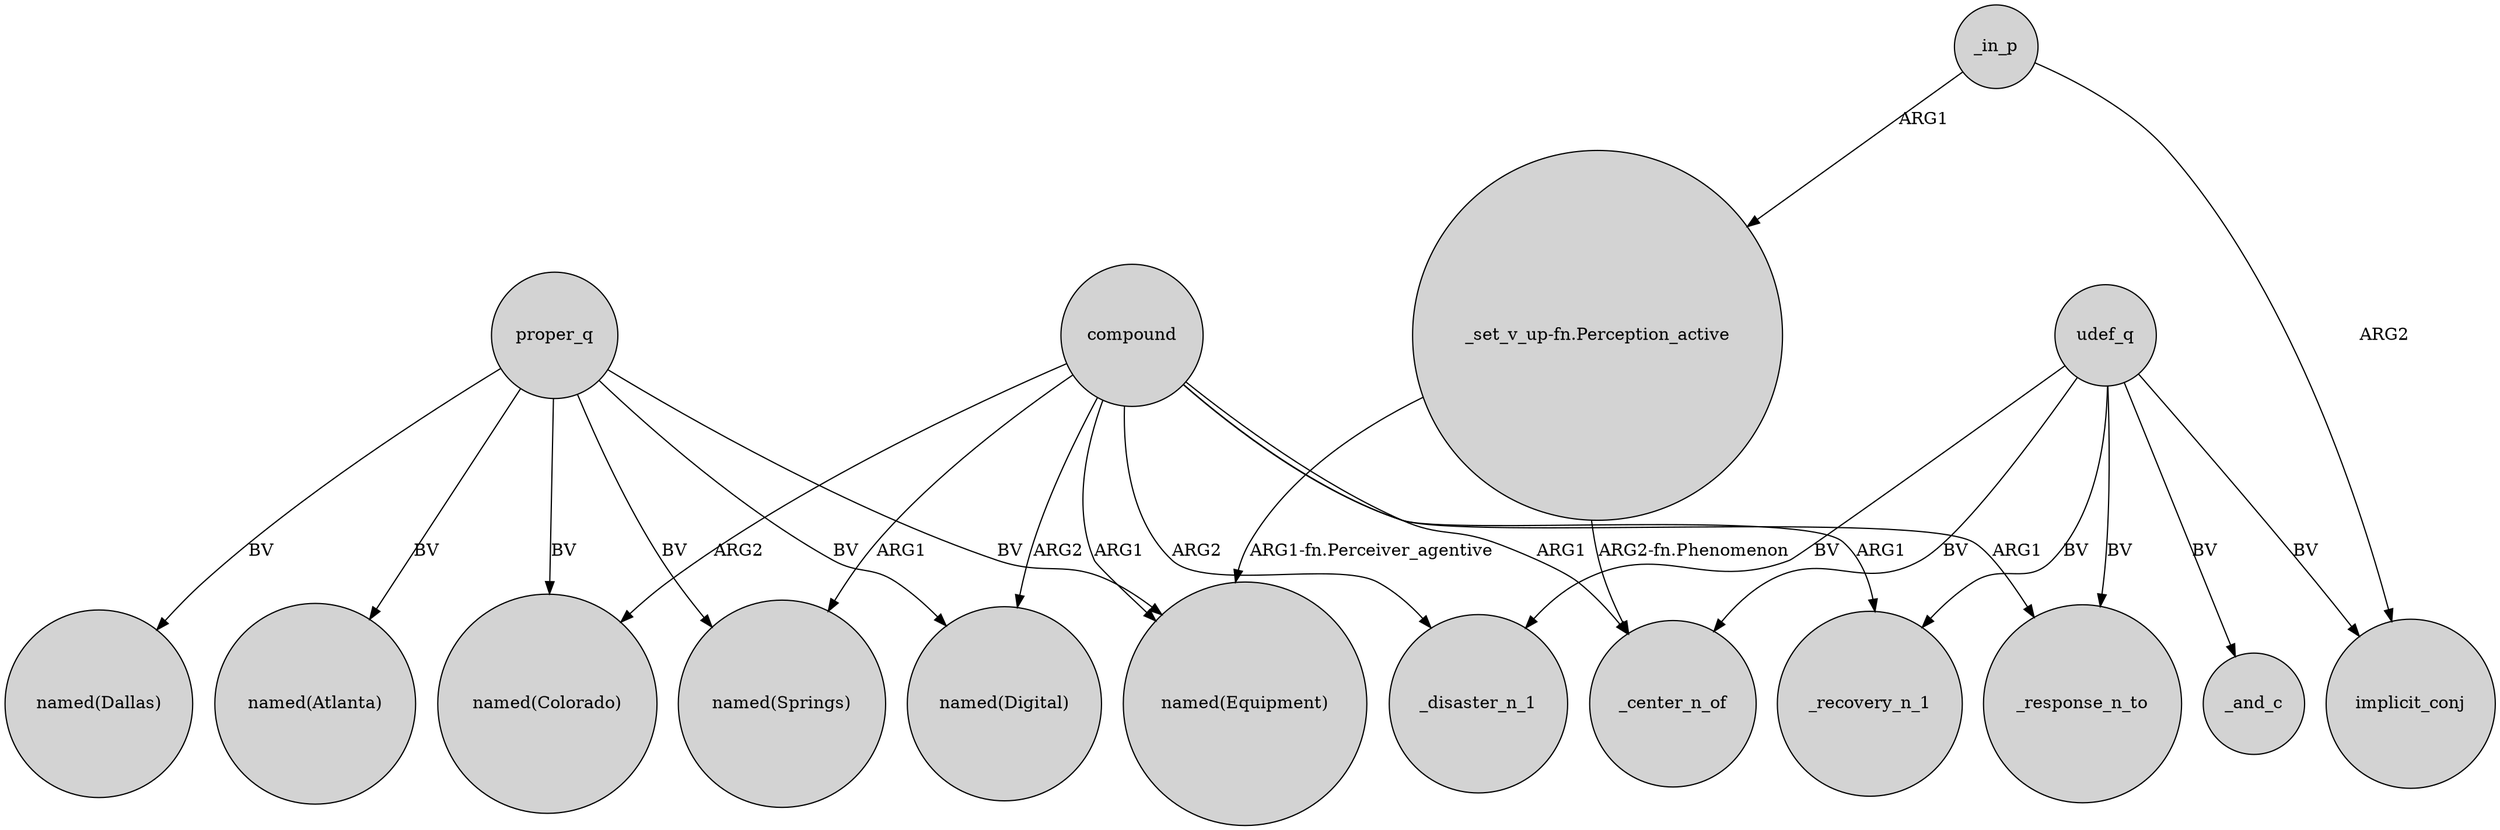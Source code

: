 digraph {
	node [shape=circle style=filled]
	compound -> "named(Springs)" [label=ARG1]
	proper_q -> "named(Springs)" [label=BV]
	compound -> "named(Equipment)" [label=ARG1]
	proper_q -> "named(Equipment)" [label=BV]
	compound -> _disaster_n_1 [label=ARG2]
	compound -> _response_n_to [label=ARG1]
	compound -> _center_n_of [label=ARG1]
	compound -> "named(Colorado)" [label=ARG2]
	proper_q -> "named(Atlanta)" [label=BV]
	_in_p -> implicit_conj [label=ARG2]
	udef_q -> _and_c [label=BV]
	"_set_v_up-fn.Perception_active" -> "named(Equipment)" [label="ARG1-fn.Perceiver_agentive"]
	proper_q -> "named(Digital)" [label=BV]
	compound -> _recovery_n_1 [label=ARG1]
	_in_p -> "_set_v_up-fn.Perception_active" [label=ARG1]
	udef_q -> _recovery_n_1 [label=BV]
	"_set_v_up-fn.Perception_active" -> _center_n_of [label="ARG2-fn.Phenomenon"]
	compound -> "named(Digital)" [label=ARG2]
	proper_q -> "named(Colorado)" [label=BV]
	udef_q -> _response_n_to [label=BV]
	udef_q -> _center_n_of [label=BV]
	proper_q -> "named(Dallas)" [label=BV]
	udef_q -> _disaster_n_1 [label=BV]
	udef_q -> implicit_conj [label=BV]
}
